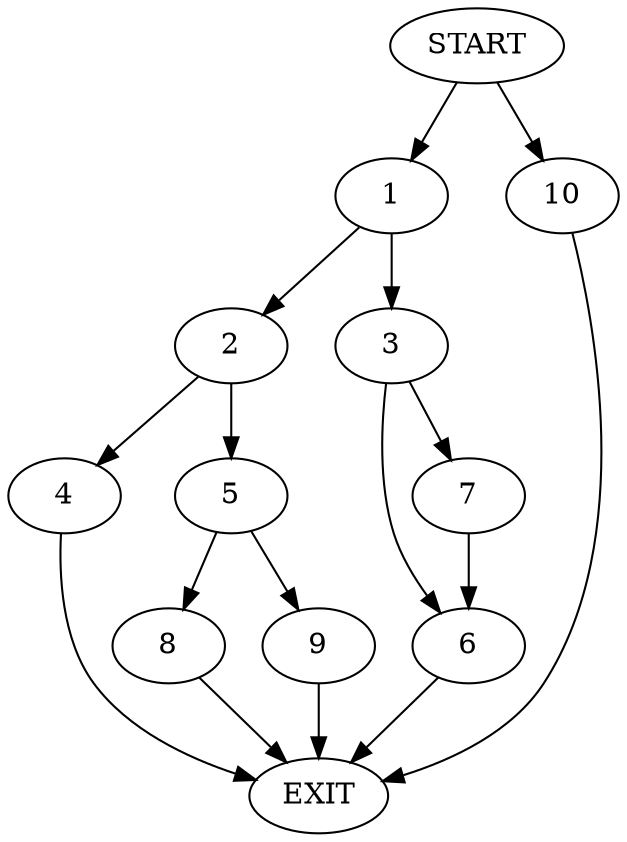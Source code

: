digraph {
0 [label="START"]
11 [label="EXIT"]
0 -> 1
1 -> 2
1 -> 3
2 -> 4
2 -> 5
3 -> 6
3 -> 7
7 -> 6
6 -> 11
4 -> 11
5 -> 8
5 -> 9
8 -> 11
9 -> 11
0 -> 10
10 -> 11
}
